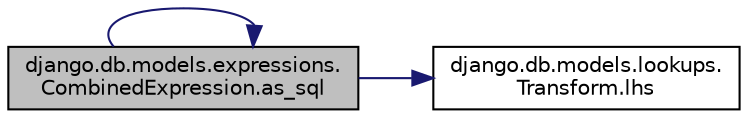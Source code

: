 digraph "django.db.models.expressions.CombinedExpression.as_sql"
{
 // LATEX_PDF_SIZE
  edge [fontname="Helvetica",fontsize="10",labelfontname="Helvetica",labelfontsize="10"];
  node [fontname="Helvetica",fontsize="10",shape=record];
  rankdir="LR";
  Node1 [label="django.db.models.expressions.\lCombinedExpression.as_sql",height=0.2,width=0.4,color="black", fillcolor="grey75", style="filled", fontcolor="black",tooltip=" "];
  Node1 -> Node1 [color="midnightblue",fontsize="10",style="solid",fontname="Helvetica"];
  Node1 -> Node2 [color="midnightblue",fontsize="10",style="solid",fontname="Helvetica"];
  Node2 [label="django.db.models.lookups.\lTransform.lhs",height=0.2,width=0.4,color="black", fillcolor="white", style="filled",URL="$df/dd9/classdjango_1_1db_1_1models_1_1lookups_1_1_transform.html#abfb557c0b09448b1119ac1723099b43e",tooltip=" "];
}
